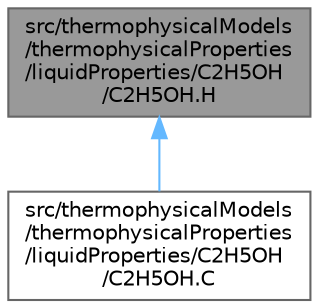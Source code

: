 digraph "src/thermophysicalModels/thermophysicalProperties/liquidProperties/C2H5OH/C2H5OH.H"
{
 // LATEX_PDF_SIZE
  bgcolor="transparent";
  edge [fontname=Helvetica,fontsize=10,labelfontname=Helvetica,labelfontsize=10];
  node [fontname=Helvetica,fontsize=10,shape=box,height=0.2,width=0.4];
  Node1 [id="Node000001",label="src/thermophysicalModels\l/thermophysicalProperties\l/liquidProperties/C2H5OH\l/C2H5OH.H",height=0.2,width=0.4,color="gray40", fillcolor="grey60", style="filled", fontcolor="black",tooltip=" "];
  Node1 -> Node2 [id="edge1_Node000001_Node000002",dir="back",color="steelblue1",style="solid",tooltip=" "];
  Node2 [id="Node000002",label="src/thermophysicalModels\l/thermophysicalProperties\l/liquidProperties/C2H5OH\l/C2H5OH.C",height=0.2,width=0.4,color="grey40", fillcolor="white", style="filled",URL="$C2H5OH_8C.html",tooltip=" "];
}
